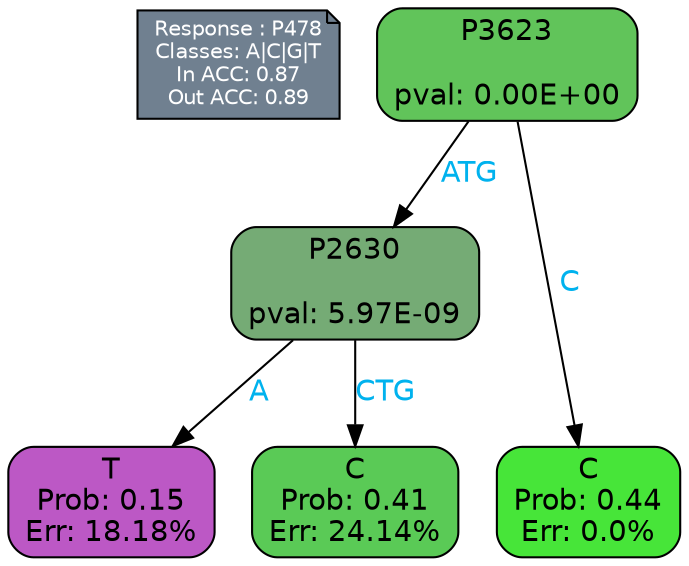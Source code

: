 digraph Tree {
node [shape=box, style="filled, rounded", color="black", fontname=helvetica] ;
graph [ranksep=equally, splines=polylines, bgcolor=transparent, dpi=600] ;
edge [fontname=helvetica] ;
LEGEND [label="Response : P478
Classes: A|C|G|T
In ACC: 0.87
Out ACC: 0.89
",shape=note,align=left,style=filled,fillcolor="slategray",fontcolor="white",fontsize=10];1 [label="P3623

pval: 0.00E+00", fillcolor="#61c45a"] ;
2 [label="P2630

pval: 5.97E-09", fillcolor="#75ab75"] ;
3 [label="T
Prob: 0.15
Err: 18.18%", fillcolor="#bc58c5"] ;
4 [label="C
Prob: 0.41
Err: 24.14%", fillcolor="#5aca56"] ;
5 [label="C
Prob: 0.44
Err: 0.0%", fillcolor="#47e539"] ;
1 -> 2 [label="ATG",fontcolor=deepskyblue2] ;
1 -> 5 [label="C",fontcolor=deepskyblue2] ;
2 -> 3 [label="A",fontcolor=deepskyblue2] ;
2 -> 4 [label="CTG",fontcolor=deepskyblue2] ;
{rank = same; 3;4;5;}{rank = same; LEGEND;1;}}